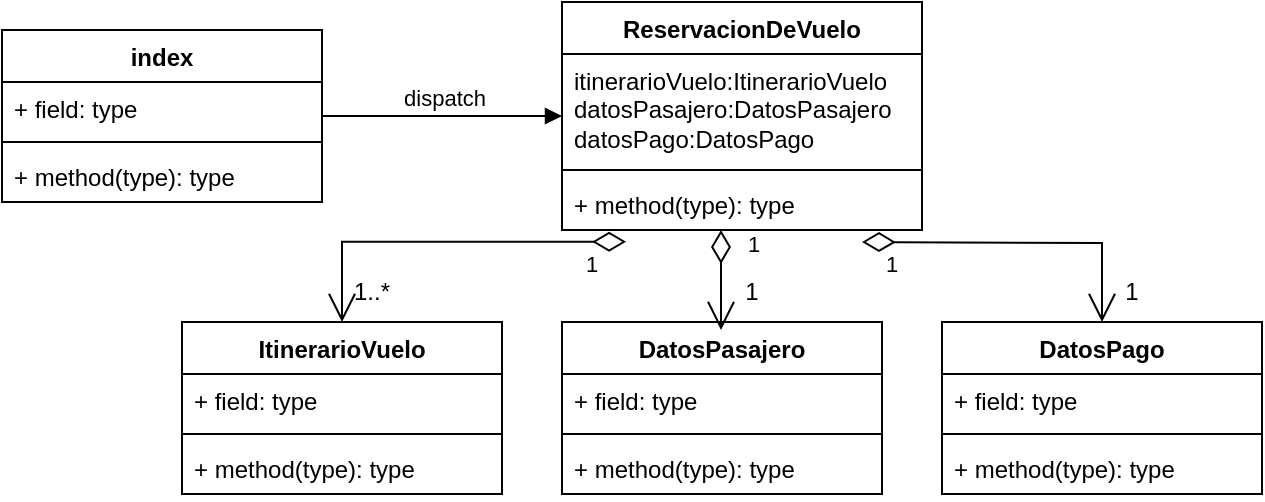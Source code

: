 <mxfile version="21.1.5" type="device">
  <diagram name="Página-1" id="YGzEItz38_lFBjoL8BgD">
    <mxGraphModel dx="778" dy="277" grid="1" gridSize="10" guides="1" tooltips="1" connect="1" arrows="1" fold="1" page="1" pageScale="1" pageWidth="827" pageHeight="1169" math="0" shadow="0">
      <root>
        <mxCell id="0" />
        <mxCell id="1" parent="0" />
        <mxCell id="DsiCTJ-OUy0bPKO8I7uC-1" value="index" style="swimlane;fontStyle=1;align=center;verticalAlign=top;childLayout=stackLayout;horizontal=1;startSize=26;horizontalStack=0;resizeParent=1;resizeParentMax=0;resizeLast=0;collapsible=1;marginBottom=0;whiteSpace=wrap;html=1;" vertex="1" parent="1">
          <mxGeometry x="90" y="54" width="160" height="86" as="geometry" />
        </mxCell>
        <mxCell id="DsiCTJ-OUy0bPKO8I7uC-2" value="+ field: type" style="text;strokeColor=none;fillColor=none;align=left;verticalAlign=top;spacingLeft=4;spacingRight=4;overflow=hidden;rotatable=0;points=[[0,0.5],[1,0.5]];portConstraint=eastwest;whiteSpace=wrap;html=1;" vertex="1" parent="DsiCTJ-OUy0bPKO8I7uC-1">
          <mxGeometry y="26" width="160" height="26" as="geometry" />
        </mxCell>
        <mxCell id="DsiCTJ-OUy0bPKO8I7uC-3" value="" style="line;strokeWidth=1;fillColor=none;align=left;verticalAlign=middle;spacingTop=-1;spacingLeft=3;spacingRight=3;rotatable=0;labelPosition=right;points=[];portConstraint=eastwest;strokeColor=inherit;" vertex="1" parent="DsiCTJ-OUy0bPKO8I7uC-1">
          <mxGeometry y="52" width="160" height="8" as="geometry" />
        </mxCell>
        <mxCell id="DsiCTJ-OUy0bPKO8I7uC-4" value="+ method(type): type" style="text;strokeColor=none;fillColor=none;align=left;verticalAlign=top;spacingLeft=4;spacingRight=4;overflow=hidden;rotatable=0;points=[[0,0.5],[1,0.5]];portConstraint=eastwest;whiteSpace=wrap;html=1;" vertex="1" parent="DsiCTJ-OUy0bPKO8I7uC-1">
          <mxGeometry y="60" width="160" height="26" as="geometry" />
        </mxCell>
        <mxCell id="DsiCTJ-OUy0bPKO8I7uC-5" value="ReservacionDeVuelo" style="swimlane;fontStyle=1;align=center;verticalAlign=top;childLayout=stackLayout;horizontal=1;startSize=26;horizontalStack=0;resizeParent=1;resizeParentMax=0;resizeLast=0;collapsible=1;marginBottom=0;whiteSpace=wrap;html=1;" vertex="1" parent="1">
          <mxGeometry x="370" y="40" width="180" height="114" as="geometry" />
        </mxCell>
        <mxCell id="DsiCTJ-OUy0bPKO8I7uC-6" value="itinerarioVuelo:ItinerarioVuelo&lt;br&gt;datosPasajero:DatosPasajero&lt;br&gt;datosPago:DatosPago" style="text;strokeColor=none;fillColor=none;align=left;verticalAlign=top;spacingLeft=4;spacingRight=4;overflow=hidden;rotatable=0;points=[[0,0.5],[1,0.5]];portConstraint=eastwest;whiteSpace=wrap;html=1;" vertex="1" parent="DsiCTJ-OUy0bPKO8I7uC-5">
          <mxGeometry y="26" width="180" height="54" as="geometry" />
        </mxCell>
        <mxCell id="DsiCTJ-OUy0bPKO8I7uC-7" value="" style="line;strokeWidth=1;fillColor=none;align=left;verticalAlign=middle;spacingTop=-1;spacingLeft=3;spacingRight=3;rotatable=0;labelPosition=right;points=[];portConstraint=eastwest;strokeColor=inherit;" vertex="1" parent="DsiCTJ-OUy0bPKO8I7uC-5">
          <mxGeometry y="80" width="180" height="8" as="geometry" />
        </mxCell>
        <mxCell id="DsiCTJ-OUy0bPKO8I7uC-8" value="+ method(type): type" style="text;strokeColor=none;fillColor=none;align=left;verticalAlign=top;spacingLeft=4;spacingRight=4;overflow=hidden;rotatable=0;points=[[0,0.5],[1,0.5]];portConstraint=eastwest;whiteSpace=wrap;html=1;" vertex="1" parent="DsiCTJ-OUy0bPKO8I7uC-5">
          <mxGeometry y="88" width="180" height="26" as="geometry" />
        </mxCell>
        <mxCell id="DsiCTJ-OUy0bPKO8I7uC-9" value="ItinerarioVuelo" style="swimlane;fontStyle=1;align=center;verticalAlign=top;childLayout=stackLayout;horizontal=1;startSize=26;horizontalStack=0;resizeParent=1;resizeParentMax=0;resizeLast=0;collapsible=1;marginBottom=0;whiteSpace=wrap;html=1;" vertex="1" parent="1">
          <mxGeometry x="180" y="200" width="160" height="86" as="geometry" />
        </mxCell>
        <mxCell id="DsiCTJ-OUy0bPKO8I7uC-10" value="+ field: type" style="text;strokeColor=none;fillColor=none;align=left;verticalAlign=top;spacingLeft=4;spacingRight=4;overflow=hidden;rotatable=0;points=[[0,0.5],[1,0.5]];portConstraint=eastwest;whiteSpace=wrap;html=1;" vertex="1" parent="DsiCTJ-OUy0bPKO8I7uC-9">
          <mxGeometry y="26" width="160" height="26" as="geometry" />
        </mxCell>
        <mxCell id="DsiCTJ-OUy0bPKO8I7uC-11" value="" style="line;strokeWidth=1;fillColor=none;align=left;verticalAlign=middle;spacingTop=-1;spacingLeft=3;spacingRight=3;rotatable=0;labelPosition=right;points=[];portConstraint=eastwest;strokeColor=inherit;" vertex="1" parent="DsiCTJ-OUy0bPKO8I7uC-9">
          <mxGeometry y="52" width="160" height="8" as="geometry" />
        </mxCell>
        <mxCell id="DsiCTJ-OUy0bPKO8I7uC-12" value="+ method(type): type" style="text;strokeColor=none;fillColor=none;align=left;verticalAlign=top;spacingLeft=4;spacingRight=4;overflow=hidden;rotatable=0;points=[[0,0.5],[1,0.5]];portConstraint=eastwest;whiteSpace=wrap;html=1;" vertex="1" parent="DsiCTJ-OUy0bPKO8I7uC-9">
          <mxGeometry y="60" width="160" height="26" as="geometry" />
        </mxCell>
        <mxCell id="DsiCTJ-OUy0bPKO8I7uC-13" value="DatosPasajero" style="swimlane;fontStyle=1;align=center;verticalAlign=top;childLayout=stackLayout;horizontal=1;startSize=26;horizontalStack=0;resizeParent=1;resizeParentMax=0;resizeLast=0;collapsible=1;marginBottom=0;whiteSpace=wrap;html=1;" vertex="1" parent="1">
          <mxGeometry x="370" y="200" width="160" height="86" as="geometry" />
        </mxCell>
        <mxCell id="DsiCTJ-OUy0bPKO8I7uC-14" value="+ field: type" style="text;strokeColor=none;fillColor=none;align=left;verticalAlign=top;spacingLeft=4;spacingRight=4;overflow=hidden;rotatable=0;points=[[0,0.5],[1,0.5]];portConstraint=eastwest;whiteSpace=wrap;html=1;" vertex="1" parent="DsiCTJ-OUy0bPKO8I7uC-13">
          <mxGeometry y="26" width="160" height="26" as="geometry" />
        </mxCell>
        <mxCell id="DsiCTJ-OUy0bPKO8I7uC-15" value="" style="line;strokeWidth=1;fillColor=none;align=left;verticalAlign=middle;spacingTop=-1;spacingLeft=3;spacingRight=3;rotatable=0;labelPosition=right;points=[];portConstraint=eastwest;strokeColor=inherit;" vertex="1" parent="DsiCTJ-OUy0bPKO8I7uC-13">
          <mxGeometry y="52" width="160" height="8" as="geometry" />
        </mxCell>
        <mxCell id="DsiCTJ-OUy0bPKO8I7uC-16" value="+ method(type): type" style="text;strokeColor=none;fillColor=none;align=left;verticalAlign=top;spacingLeft=4;spacingRight=4;overflow=hidden;rotatable=0;points=[[0,0.5],[1,0.5]];portConstraint=eastwest;whiteSpace=wrap;html=1;" vertex="1" parent="DsiCTJ-OUy0bPKO8I7uC-13">
          <mxGeometry y="60" width="160" height="26" as="geometry" />
        </mxCell>
        <mxCell id="DsiCTJ-OUy0bPKO8I7uC-17" value="DatosPago" style="swimlane;fontStyle=1;align=center;verticalAlign=top;childLayout=stackLayout;horizontal=1;startSize=26;horizontalStack=0;resizeParent=1;resizeParentMax=0;resizeLast=0;collapsible=1;marginBottom=0;whiteSpace=wrap;html=1;" vertex="1" parent="1">
          <mxGeometry x="560" y="200" width="160" height="86" as="geometry" />
        </mxCell>
        <mxCell id="DsiCTJ-OUy0bPKO8I7uC-18" value="+ field: type" style="text;strokeColor=none;fillColor=none;align=left;verticalAlign=top;spacingLeft=4;spacingRight=4;overflow=hidden;rotatable=0;points=[[0,0.5],[1,0.5]];portConstraint=eastwest;whiteSpace=wrap;html=1;" vertex="1" parent="DsiCTJ-OUy0bPKO8I7uC-17">
          <mxGeometry y="26" width="160" height="26" as="geometry" />
        </mxCell>
        <mxCell id="DsiCTJ-OUy0bPKO8I7uC-19" value="" style="line;strokeWidth=1;fillColor=none;align=left;verticalAlign=middle;spacingTop=-1;spacingLeft=3;spacingRight=3;rotatable=0;labelPosition=right;points=[];portConstraint=eastwest;strokeColor=inherit;" vertex="1" parent="DsiCTJ-OUy0bPKO8I7uC-17">
          <mxGeometry y="52" width="160" height="8" as="geometry" />
        </mxCell>
        <mxCell id="DsiCTJ-OUy0bPKO8I7uC-20" value="+ method(type): type" style="text;strokeColor=none;fillColor=none;align=left;verticalAlign=top;spacingLeft=4;spacingRight=4;overflow=hidden;rotatable=0;points=[[0,0.5],[1,0.5]];portConstraint=eastwest;whiteSpace=wrap;html=1;" vertex="1" parent="DsiCTJ-OUy0bPKO8I7uC-17">
          <mxGeometry y="60" width="160" height="26" as="geometry" />
        </mxCell>
        <mxCell id="DsiCTJ-OUy0bPKO8I7uC-24" value="dispatch" style="html=1;verticalAlign=bottom;endArrow=block;edgeStyle=elbowEdgeStyle;elbow=vertical;curved=0;rounded=0;" edge="1" parent="1">
          <mxGeometry width="80" relative="1" as="geometry">
            <mxPoint x="250" y="97" as="sourcePoint" />
            <mxPoint x="370" y="96.5" as="targetPoint" />
          </mxGeometry>
        </mxCell>
        <mxCell id="DsiCTJ-OUy0bPKO8I7uC-25" value="1" style="endArrow=open;html=1;endSize=12;startArrow=diamondThin;startSize=14;startFill=0;edgeStyle=orthogonalEdgeStyle;align=left;verticalAlign=bottom;rounded=0;entryX=0.5;entryY=0;entryDx=0;entryDy=0;exitX=0.178;exitY=1.226;exitDx=0;exitDy=0;exitPerimeter=0;" edge="1" parent="1" source="DsiCTJ-OUy0bPKO8I7uC-8" target="DsiCTJ-OUy0bPKO8I7uC-9">
          <mxGeometry x="-0.758" y="20" relative="1" as="geometry">
            <mxPoint x="320" y="150" as="sourcePoint" />
            <mxPoint x="480" y="150" as="targetPoint" />
            <mxPoint as="offset" />
          </mxGeometry>
        </mxCell>
        <mxCell id="DsiCTJ-OUy0bPKO8I7uC-27" value="1" style="endArrow=open;html=1;endSize=12;startArrow=diamondThin;startSize=14;startFill=0;edgeStyle=orthogonalEdgeStyle;align=left;verticalAlign=bottom;rounded=0;" edge="1" parent="1">
          <mxGeometry x="-0.36" y="11" relative="1" as="geometry">
            <mxPoint x="449.5" y="154" as="sourcePoint" />
            <mxPoint x="449.5" y="204" as="targetPoint" />
            <Array as="points">
              <mxPoint x="449.5" y="194" />
              <mxPoint x="449.5" y="194" />
            </Array>
            <mxPoint as="offset" />
          </mxGeometry>
        </mxCell>
        <mxCell id="DsiCTJ-OUy0bPKO8I7uC-28" value="1" style="endArrow=open;html=1;endSize=12;startArrow=diamondThin;startSize=14;startFill=0;edgeStyle=orthogonalEdgeStyle;align=left;verticalAlign=bottom;rounded=0;entryX=0.5;entryY=0;entryDx=0;entryDy=0;" edge="1" parent="1" target="DsiCTJ-OUy0bPKO8I7uC-17">
          <mxGeometry x="-0.875" y="-20" relative="1" as="geometry">
            <mxPoint x="520" y="160" as="sourcePoint" />
            <mxPoint x="680" y="160" as="targetPoint" />
            <mxPoint as="offset" />
          </mxGeometry>
        </mxCell>
        <mxCell id="DsiCTJ-OUy0bPKO8I7uC-29" value="1..*" style="text;html=1;strokeColor=none;fillColor=none;align=center;verticalAlign=middle;whiteSpace=wrap;rounded=0;" vertex="1" parent="1">
          <mxGeometry x="260" y="170" width="30" height="30" as="geometry" />
        </mxCell>
        <mxCell id="DsiCTJ-OUy0bPKO8I7uC-30" value="1" style="text;html=1;strokeColor=none;fillColor=none;align=center;verticalAlign=middle;whiteSpace=wrap;rounded=0;" vertex="1" parent="1">
          <mxGeometry x="450" y="170" width="30" height="30" as="geometry" />
        </mxCell>
        <mxCell id="DsiCTJ-OUy0bPKO8I7uC-33" value="1" style="text;html=1;strokeColor=none;fillColor=none;align=center;verticalAlign=middle;whiteSpace=wrap;rounded=0;" vertex="1" parent="1">
          <mxGeometry x="640" y="170" width="30" height="30" as="geometry" />
        </mxCell>
      </root>
    </mxGraphModel>
  </diagram>
</mxfile>
